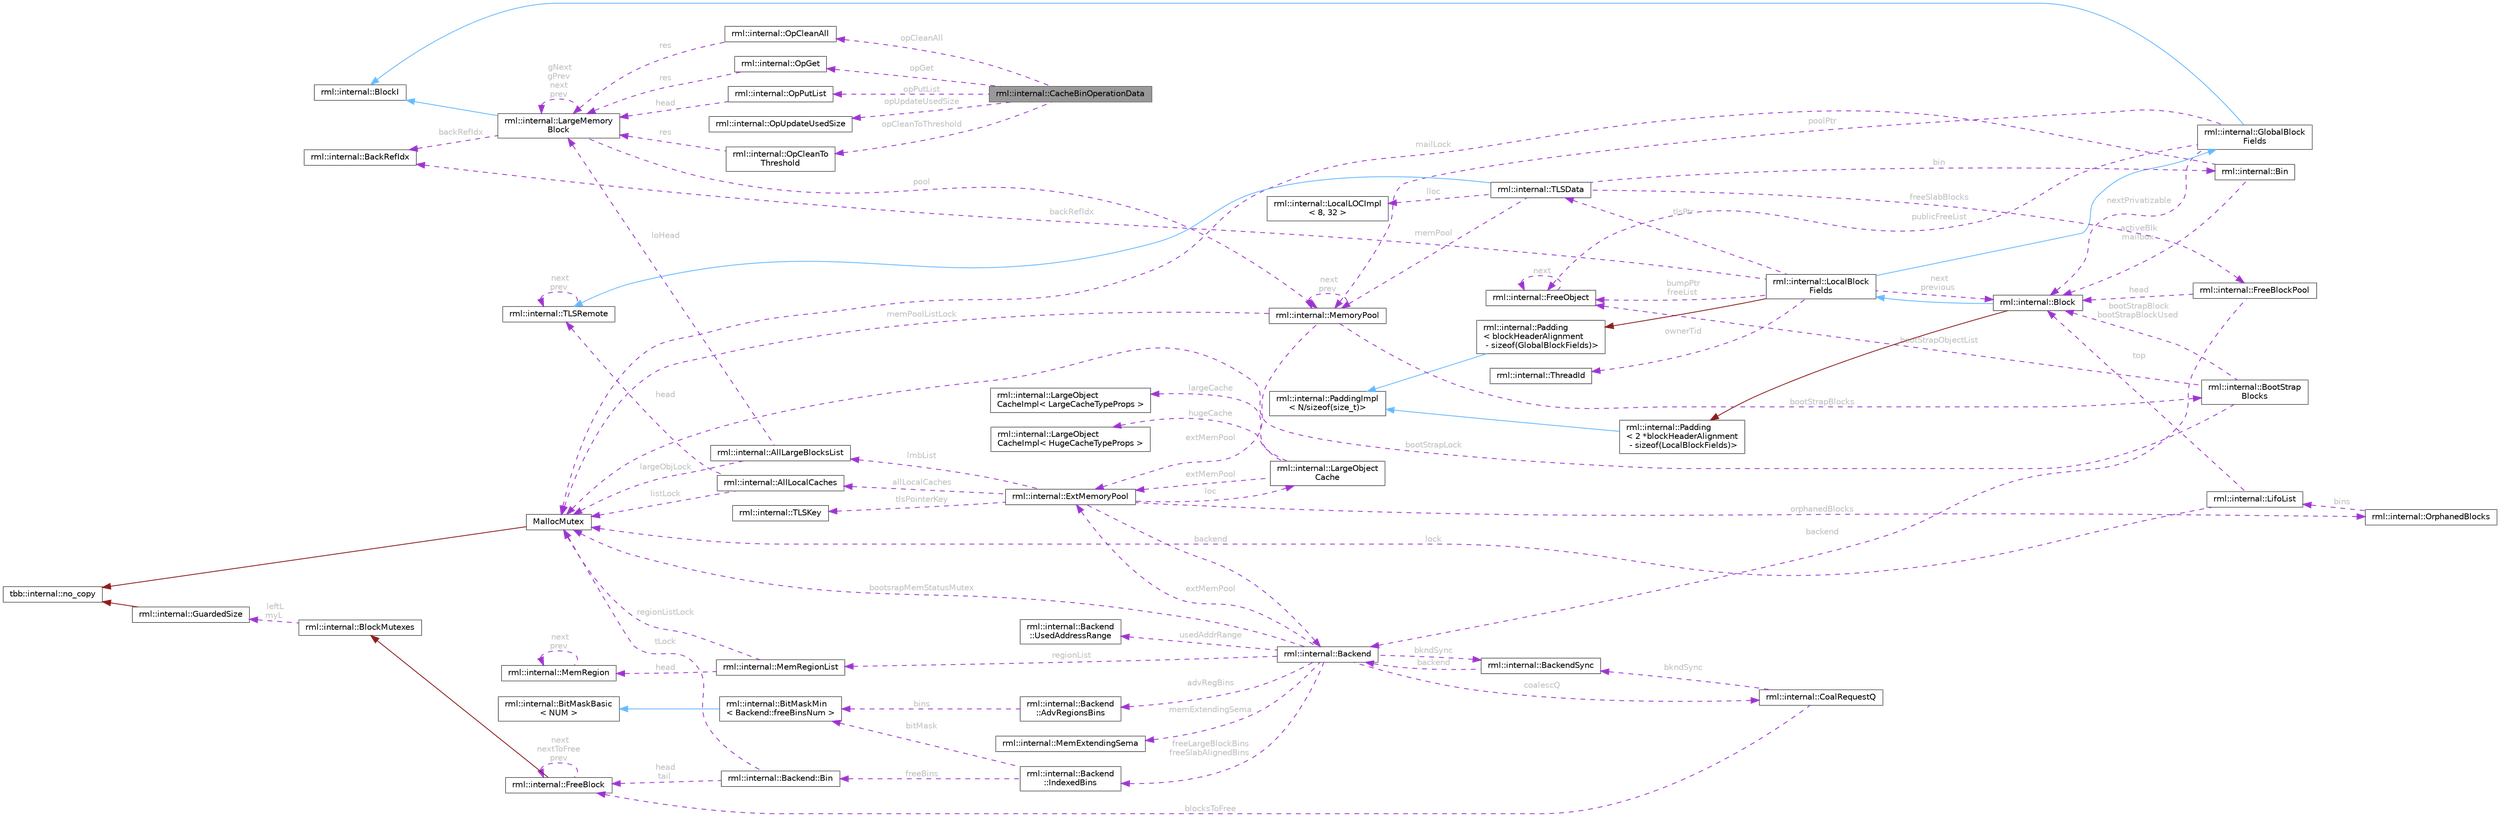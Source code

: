 digraph "rml::internal::CacheBinOperationData"
{
 // LATEX_PDF_SIZE
  bgcolor="transparent";
  edge [fontname=Helvetica,fontsize=10,labelfontname=Helvetica,labelfontsize=10];
  node [fontname=Helvetica,fontsize=10,shape=box,height=0.2,width=0.4];
  rankdir="LR";
  Node1 [id="Node000001",label="rml::internal::CacheBinOperationData",height=0.2,width=0.4,color="gray40", fillcolor="grey60", style="filled", fontcolor="black",tooltip=" "];
  Node2 -> Node1 [id="edge1_Node000001_Node000002",dir="back",color="darkorchid3",style="dashed",tooltip=" ",label=" opGet",fontcolor="grey" ];
  Node2 [id="Node000002",label="rml::internal::OpGet",height=0.2,width=0.4,color="gray40", fillcolor="white", style="filled",URL="$structrml_1_1internal_1_1_op_get.html",tooltip=" "];
  Node3 -> Node2 [id="edge2_Node000002_Node000003",dir="back",color="darkorchid3",style="dashed",tooltip=" ",label=" res",fontcolor="grey" ];
  Node3 [id="Node000003",label="rml::internal::LargeMemory\lBlock",height=0.2,width=0.4,color="gray40", fillcolor="white", style="filled",URL="$structrml_1_1internal_1_1_large_memory_block.html",tooltip=" "];
  Node4 -> Node3 [id="edge3_Node000003_Node000004",dir="back",color="steelblue1",style="solid",tooltip=" "];
  Node4 [id="Node000004",label="rml::internal::BlockI",height=0.2,width=0.4,color="gray40", fillcolor="white", style="filled",URL="$classrml_1_1internal_1_1_block_i.html",tooltip=" "];
  Node5 -> Node3 [id="edge4_Node000003_Node000005",dir="back",color="darkorchid3",style="dashed",tooltip=" ",label=" pool",fontcolor="grey" ];
  Node5 [id="Node000005",label="rml::internal::MemoryPool",height=0.2,width=0.4,color="gray40", fillcolor="white", style="filled",URL="$classrml_1_1internal_1_1_memory_pool.html",tooltip=" "];
  Node6 -> Node5 [id="edge5_Node000005_Node000006",dir="back",color="darkorchid3",style="dashed",tooltip=" ",label=" memPoolListLock",fontcolor="grey" ];
  Node6 [id="Node000006",label="MallocMutex",height=0.2,width=0.4,color="gray40", fillcolor="white", style="filled",URL="$class_malloc_mutex.html",tooltip="Stripped down version of spin_mutex."];
  Node7 -> Node6 [id="edge6_Node000006_Node000007",dir="back",color="firebrick4",style="solid",tooltip=" "];
  Node7 [id="Node000007",label="tbb::internal::no_copy",height=0.2,width=0.4,color="gray40", fillcolor="white", style="filled",tooltip=" "];
  Node5 -> Node5 [id="edge7_Node000005_Node000005",dir="back",color="darkorchid3",style="dashed",tooltip=" ",label=" next\nprev",fontcolor="grey" ];
  Node8 -> Node5 [id="edge8_Node000005_Node000008",dir="back",color="darkorchid3",style="dashed",tooltip=" ",label=" extMemPool",fontcolor="grey" ];
  Node8 [id="Node000008",label="rml::internal::ExtMemoryPool",height=0.2,width=0.4,color="gray40", fillcolor="white", style="filled",URL="$structrml_1_1internal_1_1_ext_memory_pool.html",tooltip=" "];
  Node9 -> Node8 [id="edge9_Node000008_Node000009",dir="back",color="darkorchid3",style="dashed",tooltip=" ",label=" backend",fontcolor="grey" ];
  Node9 [id="Node000009",label="rml::internal::Backend",height=0.2,width=0.4,color="gray40", fillcolor="white", style="filled",URL="$classrml_1_1internal_1_1_backend.html",tooltip=" "];
  Node8 -> Node9 [id="edge10_Node000009_Node000008",dir="back",color="darkorchid3",style="dashed",tooltip=" ",label=" extMemPool",fontcolor="grey" ];
  Node10 -> Node9 [id="edge11_Node000009_Node000010",dir="back",color="darkorchid3",style="dashed",tooltip=" ",label=" regionList",fontcolor="grey" ];
  Node10 [id="Node000010",label="rml::internal::MemRegionList",height=0.2,width=0.4,color="gray40", fillcolor="white", style="filled",URL="$classrml_1_1internal_1_1_mem_region_list.html",tooltip=" "];
  Node6 -> Node10 [id="edge12_Node000010_Node000006",dir="back",color="darkorchid3",style="dashed",tooltip=" ",label=" regionListLock",fontcolor="grey" ];
  Node11 -> Node10 [id="edge13_Node000010_Node000011",dir="back",color="darkorchid3",style="dashed",tooltip=" ",label=" head",fontcolor="grey" ];
  Node11 [id="Node000011",label="rml::internal::MemRegion",height=0.2,width=0.4,color="gray40", fillcolor="white", style="filled",URL="$structrml_1_1internal_1_1_mem_region.html",tooltip=" "];
  Node11 -> Node11 [id="edge14_Node000011_Node000011",dir="back",color="darkorchid3",style="dashed",tooltip=" ",label=" next\nprev",fontcolor="grey" ];
  Node12 -> Node9 [id="edge15_Node000009_Node000012",dir="back",color="darkorchid3",style="dashed",tooltip=" ",label=" coalescQ",fontcolor="grey" ];
  Node12 [id="Node000012",label="rml::internal::CoalRequestQ",height=0.2,width=0.4,color="gray40", fillcolor="white", style="filled",URL="$classrml_1_1internal_1_1_coal_request_q.html",tooltip=" "];
  Node13 -> Node12 [id="edge16_Node000012_Node000013",dir="back",color="darkorchid3",style="dashed",tooltip=" ",label=" blocksToFree",fontcolor="grey" ];
  Node13 [id="Node000013",label="rml::internal::FreeBlock",height=0.2,width=0.4,color="gray40", fillcolor="white", style="filled",URL="$classrml_1_1internal_1_1_free_block.html",tooltip=" "];
  Node14 -> Node13 [id="edge17_Node000013_Node000014",dir="back",color="firebrick4",style="solid",tooltip=" "];
  Node14 [id="Node000014",label="rml::internal::BlockMutexes",height=0.2,width=0.4,color="gray40", fillcolor="white", style="filled",URL="$classrml_1_1internal_1_1_block_mutexes.html",tooltip=" "];
  Node15 -> Node14 [id="edge18_Node000014_Node000015",dir="back",color="darkorchid3",style="dashed",tooltip=" ",label=" leftL\nmyL",fontcolor="grey" ];
  Node15 [id="Node000015",label="rml::internal::GuardedSize",height=0.2,width=0.4,color="gray40", fillcolor="white", style="filled",URL="$classrml_1_1internal_1_1_guarded_size.html",tooltip=" "];
  Node7 -> Node15 [id="edge19_Node000015_Node000007",dir="back",color="firebrick4",style="solid",tooltip=" "];
  Node13 -> Node13 [id="edge20_Node000013_Node000013",dir="back",color="darkorchid3",style="dashed",tooltip=" ",label=" next\nnextToFree\nprev",fontcolor="grey" ];
  Node16 -> Node12 [id="edge21_Node000012_Node000016",dir="back",color="darkorchid3",style="dashed",tooltip=" ",label=" bkndSync",fontcolor="grey" ];
  Node16 [id="Node000016",label="rml::internal::BackendSync",height=0.2,width=0.4,color="gray40", fillcolor="white", style="filled",URL="$classrml_1_1internal_1_1_backend_sync.html",tooltip=" "];
  Node9 -> Node16 [id="edge22_Node000016_Node000009",dir="back",color="darkorchid3",style="dashed",tooltip=" ",label=" backend",fontcolor="grey" ];
  Node16 -> Node9 [id="edge23_Node000009_Node000016",dir="back",color="darkorchid3",style="dashed",tooltip=" ",label=" bkndSync",fontcolor="grey" ];
  Node17 -> Node9 [id="edge24_Node000009_Node000017",dir="back",color="darkorchid3",style="dashed",tooltip=" ",label=" memExtendingSema",fontcolor="grey" ];
  Node17 [id="Node000017",label="rml::internal::MemExtendingSema",height=0.2,width=0.4,color="gray40", fillcolor="white", style="filled",URL="$classrml_1_1internal_1_1_mem_extending_sema.html",tooltip=" "];
  Node18 -> Node9 [id="edge25_Node000009_Node000018",dir="back",color="darkorchid3",style="dashed",tooltip=" ",label=" usedAddrRange",fontcolor="grey" ];
  Node18 [id="Node000018",label="rml::internal::Backend\l::UsedAddressRange",height=0.2,width=0.4,color="gray40", fillcolor="white", style="filled",URL="$classrml_1_1internal_1_1_backend_1_1_used_address_range.html",tooltip=" "];
  Node6 -> Node9 [id="edge26_Node000009_Node000006",dir="back",color="darkorchid3",style="dashed",tooltip=" ",label=" bootsrapMemStatusMutex",fontcolor="grey" ];
  Node19 -> Node9 [id="edge27_Node000009_Node000019",dir="back",color="darkorchid3",style="dashed",tooltip=" ",label=" advRegBins",fontcolor="grey" ];
  Node19 [id="Node000019",label="rml::internal::Backend\l::AdvRegionsBins",height=0.2,width=0.4,color="gray40", fillcolor="white", style="filled",URL="$classrml_1_1internal_1_1_backend_1_1_adv_regions_bins.html",tooltip=" "];
  Node20 -> Node19 [id="edge28_Node000019_Node000020",dir="back",color="darkorchid3",style="dashed",tooltip=" ",label=" bins",fontcolor="grey" ];
  Node20 [id="Node000020",label="rml::internal::BitMaskMin\l\< Backend::freeBinsNum \>",height=0.2,width=0.4,color="gray40", fillcolor="white", style="filled",URL="$classrml_1_1internal_1_1_bit_mask_min.html",tooltip=" "];
  Node21 -> Node20 [id="edge29_Node000020_Node000021",dir="back",color="steelblue1",style="solid",tooltip=" "];
  Node21 [id="Node000021",label="rml::internal::BitMaskBasic\l\< NUM \>",height=0.2,width=0.4,color="gray40", fillcolor="white", style="filled",URL="$classrml_1_1internal_1_1_bit_mask_basic.html",tooltip=" "];
  Node22 -> Node9 [id="edge30_Node000009_Node000022",dir="back",color="darkorchid3",style="dashed",tooltip=" ",label=" freeLargeBlockBins\nfreeSlabAlignedBins",fontcolor="grey" ];
  Node22 [id="Node000022",label="rml::internal::Backend\l::IndexedBins",height=0.2,width=0.4,color="gray40", fillcolor="white", style="filled",URL="$classrml_1_1internal_1_1_backend_1_1_indexed_bins.html",tooltip=" "];
  Node20 -> Node22 [id="edge31_Node000022_Node000020",dir="back",color="darkorchid3",style="dashed",tooltip=" ",label=" bitMask",fontcolor="grey" ];
  Node23 -> Node22 [id="edge32_Node000022_Node000023",dir="back",color="darkorchid3",style="dashed",tooltip=" ",label=" freeBins",fontcolor="grey" ];
  Node23 [id="Node000023",label="rml::internal::Backend::Bin",height=0.2,width=0.4,color="gray40", fillcolor="white", style="filled",URL="$structrml_1_1internal_1_1_backend_1_1_bin.html",tooltip=" "];
  Node13 -> Node23 [id="edge33_Node000023_Node000013",dir="back",color="darkorchid3",style="dashed",tooltip=" ",label=" head\ntail",fontcolor="grey" ];
  Node6 -> Node23 [id="edge34_Node000023_Node000006",dir="back",color="darkorchid3",style="dashed",tooltip=" ",label=" tLock",fontcolor="grey" ];
  Node24 -> Node8 [id="edge35_Node000008_Node000024",dir="back",color="darkorchid3",style="dashed",tooltip=" ",label=" loc",fontcolor="grey" ];
  Node24 [id="Node000024",label="rml::internal::LargeObject\lCache",height=0.2,width=0.4,color="gray40", fillcolor="white", style="filled",URL="$classrml_1_1internal_1_1_large_object_cache.html",tooltip=" "];
  Node25 -> Node24 [id="edge36_Node000024_Node000025",dir="back",color="darkorchid3",style="dashed",tooltip=" ",label=" hugeCache",fontcolor="grey" ];
  Node25 [id="Node000025",label="rml::internal::LargeObject\lCacheImpl\< HugeCacheTypeProps \>",height=0.2,width=0.4,color="gray40", fillcolor="white", style="filled",URL="$classrml_1_1internal_1_1_large_object_cache_impl.html",tooltip=" "];
  Node26 -> Node24 [id="edge37_Node000024_Node000026",dir="back",color="darkorchid3",style="dashed",tooltip=" ",label=" largeCache",fontcolor="grey" ];
  Node26 [id="Node000026",label="rml::internal::LargeObject\lCacheImpl\< LargeCacheTypeProps \>",height=0.2,width=0.4,color="gray40", fillcolor="white", style="filled",URL="$classrml_1_1internal_1_1_large_object_cache_impl.html",tooltip=" "];
  Node8 -> Node24 [id="edge38_Node000024_Node000008",dir="back",color="darkorchid3",style="dashed",tooltip=" ",label=" extMemPool",fontcolor="grey" ];
  Node27 -> Node8 [id="edge39_Node000008_Node000027",dir="back",color="darkorchid3",style="dashed",tooltip=" ",label=" allLocalCaches",fontcolor="grey" ];
  Node27 [id="Node000027",label="rml::internal::AllLocalCaches",height=0.2,width=0.4,color="gray40", fillcolor="white", style="filled",URL="$classrml_1_1internal_1_1_all_local_caches.html",tooltip=" "];
  Node28 -> Node27 [id="edge40_Node000027_Node000028",dir="back",color="darkorchid3",style="dashed",tooltip=" ",label=" head",fontcolor="grey" ];
  Node28 [id="Node000028",label="rml::internal::TLSRemote",height=0.2,width=0.4,color="gray40", fillcolor="white", style="filled",URL="$structrml_1_1internal_1_1_t_l_s_remote.html",tooltip=" "];
  Node28 -> Node28 [id="edge41_Node000028_Node000028",dir="back",color="darkorchid3",style="dashed",tooltip=" ",label=" next\nprev",fontcolor="grey" ];
  Node6 -> Node27 [id="edge42_Node000027_Node000006",dir="back",color="darkorchid3",style="dashed",tooltip=" ",label=" listLock",fontcolor="grey" ];
  Node29 -> Node8 [id="edge43_Node000008_Node000029",dir="back",color="darkorchid3",style="dashed",tooltip=" ",label=" orphanedBlocks",fontcolor="grey" ];
  Node29 [id="Node000029",label="rml::internal::OrphanedBlocks",height=0.2,width=0.4,color="gray40", fillcolor="white", style="filled",URL="$classrml_1_1internal_1_1_orphaned_blocks.html",tooltip=" "];
  Node30 -> Node29 [id="edge44_Node000029_Node000030",dir="back",color="darkorchid3",style="dashed",tooltip=" ",label=" bins",fontcolor="grey" ];
  Node30 [id="Node000030",label="rml::internal::LifoList",height=0.2,width=0.4,color="gray40", fillcolor="white", style="filled",URL="$classrml_1_1internal_1_1_lifo_list.html",tooltip=" "];
  Node31 -> Node30 [id="edge45_Node000030_Node000031",dir="back",color="darkorchid3",style="dashed",tooltip=" ",label=" top",fontcolor="grey" ];
  Node31 [id="Node000031",label="rml::internal::Block",height=0.2,width=0.4,color="gray40", fillcolor="white", style="filled",URL="$classrml_1_1internal_1_1_block.html",tooltip=" "];
  Node32 -> Node31 [id="edge46_Node000031_Node000032",dir="back",color="steelblue1",style="solid",tooltip=" "];
  Node32 [id="Node000032",label="rml::internal::LocalBlock\lFields",height=0.2,width=0.4,color="gray40", fillcolor="white", style="filled",URL="$classrml_1_1internal_1_1_local_block_fields.html",tooltip=" "];
  Node33 -> Node32 [id="edge47_Node000032_Node000033",dir="back",color="steelblue1",style="solid",tooltip=" "];
  Node33 [id="Node000033",label="rml::internal::GlobalBlock\lFields",height=0.2,width=0.4,color="gray40", fillcolor="white", style="filled",URL="$classrml_1_1internal_1_1_global_block_fields.html",tooltip=" "];
  Node4 -> Node33 [id="edge48_Node000033_Node000004",dir="back",color="steelblue1",style="solid",tooltip=" "];
  Node34 -> Node33 [id="edge49_Node000033_Node000034",dir="back",color="darkorchid3",style="dashed",tooltip=" ",label=" publicFreeList",fontcolor="grey" ];
  Node34 [id="Node000034",label="rml::internal::FreeObject",height=0.2,width=0.4,color="gray40", fillcolor="white", style="filled",URL="$structrml_1_1internal_1_1_free_object.html",tooltip=" "];
  Node34 -> Node34 [id="edge50_Node000034_Node000034",dir="back",color="darkorchid3",style="dashed",tooltip=" ",label=" next",fontcolor="grey" ];
  Node31 -> Node33 [id="edge51_Node000033_Node000031",dir="back",color="darkorchid3",style="dashed",tooltip=" ",label=" nextPrivatizable",fontcolor="grey" ];
  Node5 -> Node33 [id="edge52_Node000033_Node000005",dir="back",color="darkorchid3",style="dashed",tooltip=" ",label=" poolPtr",fontcolor="grey" ];
  Node35 -> Node32 [id="edge53_Node000032_Node000035",dir="back",color="firebrick4",style="solid",tooltip=" "];
  Node35 [id="Node000035",label="rml::internal::Padding\l\< blockHeaderAlignment\l - sizeof(GlobalBlockFields)\>",height=0.2,width=0.4,color="gray40", fillcolor="white", style="filled",URL="$structrml_1_1internal_1_1_padding.html",tooltip=" "];
  Node36 -> Node35 [id="edge54_Node000035_Node000036",dir="back",color="steelblue1",style="solid",tooltip=" "];
  Node36 [id="Node000036",label="rml::internal::PaddingImpl\l\< N/sizeof(size_t)\>",height=0.2,width=0.4,color="gray40", fillcolor="white", style="filled",URL="$structrml_1_1internal_1_1_padding_impl.html",tooltip=" "];
  Node31 -> Node32 [id="edge55_Node000032_Node000031",dir="back",color="darkorchid3",style="dashed",tooltip=" ",label=" next\nprevious",fontcolor="grey" ];
  Node34 -> Node32 [id="edge56_Node000032_Node000034",dir="back",color="darkorchid3",style="dashed",tooltip=" ",label=" bumpPtr\nfreeList",fontcolor="grey" ];
  Node37 -> Node32 [id="edge57_Node000032_Node000037",dir="back",color="darkorchid3",style="dashed",tooltip=" ",label=" tlsPtr",fontcolor="grey" ];
  Node37 [id="Node000037",label="rml::internal::TLSData",height=0.2,width=0.4,color="gray40", fillcolor="white", style="filled",URL="$classrml_1_1internal_1_1_t_l_s_data.html",tooltip=" "];
  Node28 -> Node37 [id="edge58_Node000037_Node000028",dir="back",color="steelblue1",style="solid",tooltip=" "];
  Node5 -> Node37 [id="edge59_Node000037_Node000005",dir="back",color="darkorchid3",style="dashed",tooltip=" ",label=" memPool",fontcolor="grey" ];
  Node38 -> Node37 [id="edge60_Node000037_Node000038",dir="back",color="darkorchid3",style="dashed",tooltip=" ",label=" bin",fontcolor="grey" ];
  Node38 [id="Node000038",label="rml::internal::Bin",height=0.2,width=0.4,color="gray40", fillcolor="white", style="filled",URL="$classrml_1_1internal_1_1_bin.html",tooltip=" "];
  Node31 -> Node38 [id="edge61_Node000038_Node000031",dir="back",color="darkorchid3",style="dashed",tooltip=" ",label=" activeBlk\nmailbox",fontcolor="grey" ];
  Node6 -> Node38 [id="edge62_Node000038_Node000006",dir="back",color="darkorchid3",style="dashed",tooltip=" ",label=" mailLock",fontcolor="grey" ];
  Node39 -> Node37 [id="edge63_Node000037_Node000039",dir="back",color="darkorchid3",style="dashed",tooltip=" ",label=" freeSlabBlocks",fontcolor="grey" ];
  Node39 [id="Node000039",label="rml::internal::FreeBlockPool",height=0.2,width=0.4,color="gray40", fillcolor="white", style="filled",URL="$classrml_1_1internal_1_1_free_block_pool.html",tooltip=" "];
  Node31 -> Node39 [id="edge64_Node000039_Node000031",dir="back",color="darkorchid3",style="dashed",tooltip=" ",label=" head",fontcolor="grey" ];
  Node9 -> Node39 [id="edge65_Node000039_Node000009",dir="back",color="darkorchid3",style="dashed",tooltip=" ",label=" backend",fontcolor="grey" ];
  Node40 -> Node37 [id="edge66_Node000037_Node000040",dir="back",color="darkorchid3",style="dashed",tooltip=" ",label=" lloc",fontcolor="grey" ];
  Node40 [id="Node000040",label="rml::internal::LocalLOCImpl\l\< 8, 32 \>",height=0.2,width=0.4,color="gray40", fillcolor="white", style="filled",URL="$classrml_1_1internal_1_1_local_l_o_c_impl.html",tooltip=" "];
  Node41 -> Node32 [id="edge67_Node000032_Node000041",dir="back",color="darkorchid3",style="dashed",tooltip=" ",label=" ownerTid",fontcolor="grey" ];
  Node41 [id="Node000041",label="rml::internal::ThreadId",height=0.2,width=0.4,color="gray40", fillcolor="white", style="filled",URL="$classrml_1_1internal_1_1_thread_id.html",tooltip=" "];
  Node42 -> Node32 [id="edge68_Node000032_Node000042",dir="back",color="darkorchid3",style="dashed",tooltip=" ",label=" backRefIdx",fontcolor="grey" ];
  Node42 [id="Node000042",label="rml::internal::BackRefIdx",height=0.2,width=0.4,color="gray40", fillcolor="white", style="filled",URL="$classrml_1_1internal_1_1_back_ref_idx.html",tooltip=" "];
  Node43 -> Node31 [id="edge69_Node000031_Node000043",dir="back",color="firebrick4",style="solid",tooltip=" "];
  Node43 [id="Node000043",label="rml::internal::Padding\l\< 2 *blockHeaderAlignment\l - sizeof(LocalBlockFields)\>",height=0.2,width=0.4,color="gray40", fillcolor="white", style="filled",URL="$structrml_1_1internal_1_1_padding.html",tooltip=" "];
  Node36 -> Node43 [id="edge70_Node000043_Node000036",dir="back",color="steelblue1",style="solid",tooltip=" "];
  Node6 -> Node30 [id="edge71_Node000030_Node000006",dir="back",color="darkorchid3",style="dashed",tooltip=" ",label=" lock",fontcolor="grey" ];
  Node44 -> Node8 [id="edge72_Node000008_Node000044",dir="back",color="darkorchid3",style="dashed",tooltip=" ",label=" lmbList",fontcolor="grey" ];
  Node44 [id="Node000044",label="rml::internal::AllLargeBlocksList",height=0.2,width=0.4,color="gray40", fillcolor="white", style="filled",URL="$classrml_1_1internal_1_1_all_large_blocks_list.html",tooltip=" "];
  Node6 -> Node44 [id="edge73_Node000044_Node000006",dir="back",color="darkorchid3",style="dashed",tooltip=" ",label=" largeObjLock",fontcolor="grey" ];
  Node3 -> Node44 [id="edge74_Node000044_Node000003",dir="back",color="darkorchid3",style="dashed",tooltip=" ",label=" loHead",fontcolor="grey" ];
  Node45 -> Node8 [id="edge75_Node000008_Node000045",dir="back",color="darkorchid3",style="dashed",tooltip=" ",label=" tlsPointerKey",fontcolor="grey" ];
  Node45 [id="Node000045",label="rml::internal::TLSKey",height=0.2,width=0.4,color="gray40", fillcolor="white", style="filled",URL="$classrml_1_1internal_1_1_t_l_s_key.html",tooltip=" "];
  Node46 -> Node5 [id="edge76_Node000005_Node000046",dir="back",color="darkorchid3",style="dashed",tooltip=" ",label=" bootStrapBlocks",fontcolor="grey" ];
  Node46 [id="Node000046",label="rml::internal::BootStrap\lBlocks",height=0.2,width=0.4,color="gray40", fillcolor="white", style="filled",URL="$classrml_1_1internal_1_1_boot_strap_blocks.html",tooltip=" "];
  Node6 -> Node46 [id="edge77_Node000046_Node000006",dir="back",color="darkorchid3",style="dashed",tooltip=" ",label=" bootStrapLock",fontcolor="grey" ];
  Node31 -> Node46 [id="edge78_Node000046_Node000031",dir="back",color="darkorchid3",style="dashed",tooltip=" ",label=" bootStrapBlock\nbootStrapBlockUsed",fontcolor="grey" ];
  Node34 -> Node46 [id="edge79_Node000046_Node000034",dir="back",color="darkorchid3",style="dashed",tooltip=" ",label=" bootStrapObjectList",fontcolor="grey" ];
  Node3 -> Node3 [id="edge80_Node000003_Node000003",dir="back",color="darkorchid3",style="dashed",tooltip=" ",label=" gNext\ngPrev\nnext\nprev",fontcolor="grey" ];
  Node42 -> Node3 [id="edge81_Node000003_Node000042",dir="back",color="darkorchid3",style="dashed",tooltip=" ",label=" backRefIdx",fontcolor="grey" ];
  Node47 -> Node1 [id="edge82_Node000001_Node000047",dir="back",color="darkorchid3",style="dashed",tooltip=" ",label=" opPutList",fontcolor="grey" ];
  Node47 [id="Node000047",label="rml::internal::OpPutList",height=0.2,width=0.4,color="gray40", fillcolor="white", style="filled",URL="$structrml_1_1internal_1_1_op_put_list.html",tooltip=" "];
  Node3 -> Node47 [id="edge83_Node000047_Node000003",dir="back",color="darkorchid3",style="dashed",tooltip=" ",label=" head",fontcolor="grey" ];
  Node48 -> Node1 [id="edge84_Node000001_Node000048",dir="back",color="darkorchid3",style="dashed",tooltip=" ",label=" opCleanToThreshold",fontcolor="grey" ];
  Node48 [id="Node000048",label="rml::internal::OpCleanTo\lThreshold",height=0.2,width=0.4,color="gray40", fillcolor="white", style="filled",URL="$structrml_1_1internal_1_1_op_clean_to_threshold.html",tooltip=" "];
  Node3 -> Node48 [id="edge85_Node000048_Node000003",dir="back",color="darkorchid3",style="dashed",tooltip=" ",label=" res",fontcolor="grey" ];
  Node49 -> Node1 [id="edge86_Node000001_Node000049",dir="back",color="darkorchid3",style="dashed",tooltip=" ",label=" opCleanAll",fontcolor="grey" ];
  Node49 [id="Node000049",label="rml::internal::OpCleanAll",height=0.2,width=0.4,color="gray40", fillcolor="white", style="filled",URL="$structrml_1_1internal_1_1_op_clean_all.html",tooltip=" "];
  Node3 -> Node49 [id="edge87_Node000049_Node000003",dir="back",color="darkorchid3",style="dashed",tooltip=" ",label=" res",fontcolor="grey" ];
  Node50 -> Node1 [id="edge88_Node000001_Node000050",dir="back",color="darkorchid3",style="dashed",tooltip=" ",label=" opUpdateUsedSize",fontcolor="grey" ];
  Node50 [id="Node000050",label="rml::internal::OpUpdateUsedSize",height=0.2,width=0.4,color="gray40", fillcolor="white", style="filled",URL="$structrml_1_1internal_1_1_op_update_used_size.html",tooltip=" "];
}
